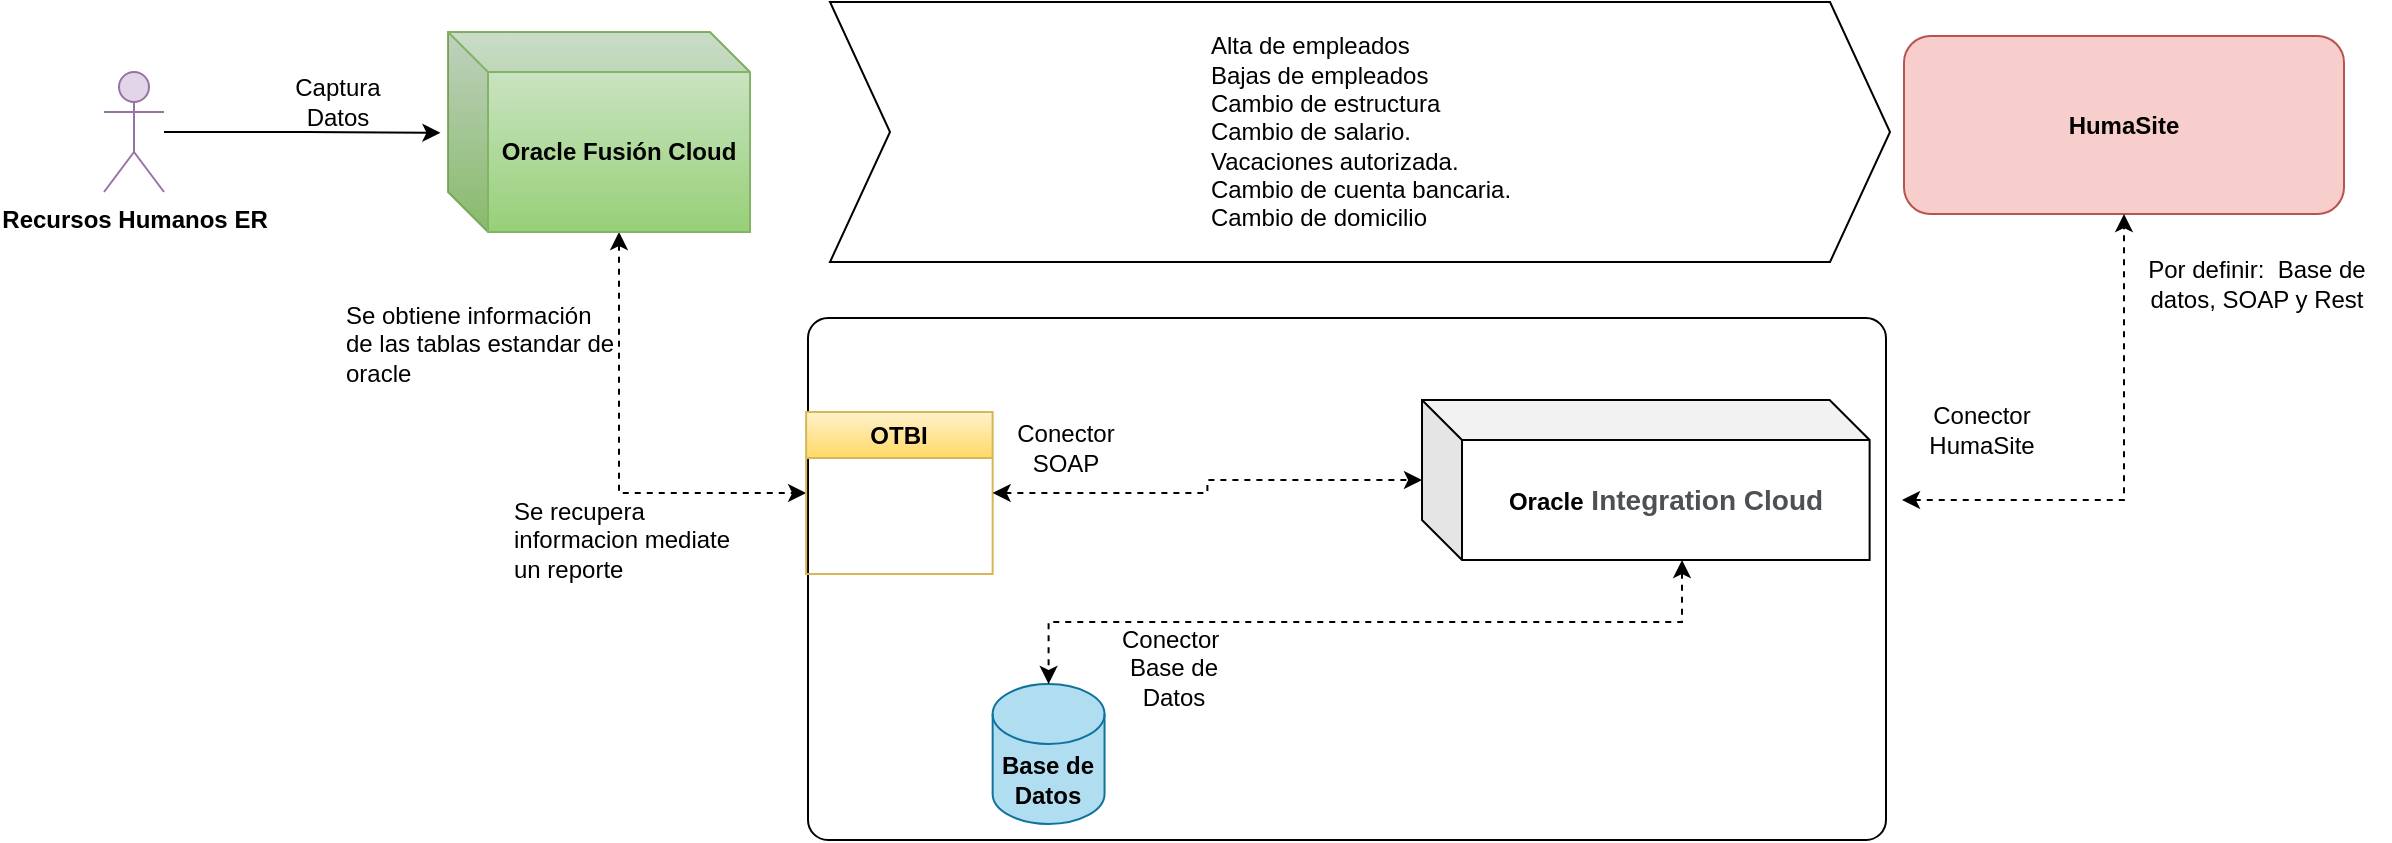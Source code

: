 <mxfile version="21.7.5" type="device">
  <diagram name="Página-1" id="uG5tMilN7LFkuxMN_r8T">
    <mxGraphModel dx="1514" dy="709" grid="0" gridSize="10" guides="1" tooltips="1" connect="1" arrows="1" fold="1" page="0" pageScale="1" pageWidth="827" pageHeight="1169" math="0" shadow="0">
      <root>
        <mxCell id="0" />
        <mxCell id="1" parent="0" />
        <mxCell id="FZJH282Gg7XwZCHIuKwA-9" value="&lt;b&gt;HumaSite&lt;/b&gt;" style="rounded=1;whiteSpace=wrap;html=1;fillColor=#f8cecc;strokeColor=#b85450;" parent="1" vertex="1">
          <mxGeometry x="842" y="82" width="220" height="89" as="geometry" />
        </mxCell>
        <mxCell id="FZJH282Gg7XwZCHIuKwA-13" style="edgeStyle=orthogonalEdgeStyle;rounded=0;orthogonalLoop=1;jettySize=auto;html=1;entryX=0;entryY=0.5;entryDx=0;entryDy=0;startArrow=classic;startFill=1;exitX=0;exitY=0;exitDx=85.5;exitDy=100;exitPerimeter=0;dashed=1;" parent="1" source="FZJH282Gg7XwZCHIuKwA-12" target="FZJH282Gg7XwZCHIuKwA-11" edge="1">
          <mxGeometry relative="1" as="geometry" />
        </mxCell>
        <mxCell id="FZJH282Gg7XwZCHIuKwA-12" value="&lt;b&gt;Oracle Fusión Cloud&lt;/b&gt;" style="shape=cube;whiteSpace=wrap;html=1;boundedLbl=1;backgroundOutline=1;darkOpacity=0.05;darkOpacity2=0.1;fillColor=#d5e8d4;gradientColor=#97d077;strokeColor=#82b366;" parent="1" vertex="1">
          <mxGeometry x="114" y="80" width="151" height="100" as="geometry" />
        </mxCell>
        <mxCell id="FZJH282Gg7XwZCHIuKwA-17" style="edgeStyle=orthogonalEdgeStyle;rounded=0;orthogonalLoop=1;jettySize=auto;html=1;entryX=-0.025;entryY=0.504;entryDx=0;entryDy=0;entryPerimeter=0;" parent="1" source="FZJH282Gg7XwZCHIuKwA-14" target="FZJH282Gg7XwZCHIuKwA-12" edge="1">
          <mxGeometry relative="1" as="geometry" />
        </mxCell>
        <mxCell id="FZJH282Gg7XwZCHIuKwA-14" value="&lt;b&gt;Recursos Humanos ER&lt;/b&gt;" style="shape=umlActor;verticalLabelPosition=bottom;verticalAlign=top;html=1;outlineConnect=0;fillColor=#e1d5e7;strokeColor=#9673a6;" parent="1" vertex="1">
          <mxGeometry x="-58" y="100" width="30" height="60" as="geometry" />
        </mxCell>
        <mxCell id="FZJH282Gg7XwZCHIuKwA-22" style="edgeStyle=orthogonalEdgeStyle;rounded=0;orthogonalLoop=1;jettySize=auto;html=1;exitX=0;exitY=0;exitDx=240.0;exitDy=50;exitPerimeter=0;startArrow=classic;startFill=1;dashed=1;" parent="1" source="FZJH282Gg7XwZCHIuKwA-18" target="FZJH282Gg7XwZCHIuKwA-9" edge="1">
          <mxGeometry relative="1" as="geometry" />
        </mxCell>
        <mxCell id="FZJH282Gg7XwZCHIuKwA-24" value="Conector HumaSite" style="text;html=1;strokeColor=none;fillColor=none;align=center;verticalAlign=middle;whiteSpace=wrap;rounded=0;" parent="1" vertex="1">
          <mxGeometry x="840" y="264" width="82" height="30" as="geometry" />
        </mxCell>
        <mxCell id="FZJH282Gg7XwZCHIuKwA-25" value="Por definir:&amp;nbsp; Base de datos, SOAP y Rest" style="text;html=1;strokeColor=none;fillColor=none;align=center;verticalAlign=middle;whiteSpace=wrap;rounded=0;" parent="1" vertex="1">
          <mxGeometry x="952" y="191" width="133" height="30" as="geometry" />
        </mxCell>
        <mxCell id="7wV7q5JgV0tlsfypSZym-2" value="&lt;div style=&quot;text-align: justify;&quot;&gt;&lt;span style=&quot;background-color: initial;&quot;&gt;Alta de empleados&lt;/span&gt;&lt;/div&gt;&lt;div style=&quot;text-align: justify;&quot;&gt;Bajas de empleados&lt;/div&gt;&lt;div style=&quot;text-align: justify;&quot;&gt;Cambio de estructura&amp;nbsp;&lt;/div&gt;&lt;div style=&quot;text-align: justify;&quot;&gt;Cambio de salario.&lt;/div&gt;&lt;div style=&quot;text-align: justify;&quot;&gt;Vacaciones autorizada.&lt;/div&gt;&lt;div style=&quot;text-align: justify;&quot;&gt;Cambio de cuenta bancaria.&lt;/div&gt;&lt;span style=&quot;background-color: initial;&quot;&gt;&lt;div style=&quot;text-align: justify;&quot;&gt;&lt;span style=&quot;background-color: initial;&quot;&gt;Cambio de domicilio&lt;/span&gt;&lt;span style=&quot;background-color: initial;&quot;&gt;&amp;nbsp;&lt;/span&gt;&lt;/div&gt;&lt;/span&gt;" style="html=1;shadow=0;dashed=0;align=center;verticalAlign=middle;shape=mxgraph.arrows2.arrow;dy=0;dx=30;notch=30;" parent="1" vertex="1">
          <mxGeometry x="305" y="65" width="530" height="130" as="geometry" />
        </mxCell>
        <mxCell id="7wV7q5JgV0tlsfypSZym-6" value="Captura Datos" style="text;html=1;strokeColor=none;fillColor=none;align=center;verticalAlign=middle;whiteSpace=wrap;rounded=0;" parent="1" vertex="1">
          <mxGeometry x="29" y="100" width="60" height="30" as="geometry" />
        </mxCell>
        <mxCell id="7wV7q5JgV0tlsfypSZym-8" value="Se obtiene información de las tablas estandar de oracle" style="text;html=1;strokeColor=none;fillColor=none;align=left;verticalAlign=middle;whiteSpace=wrap;rounded=0;" parent="1" vertex="1">
          <mxGeometry x="61" y="221" width="139" height="30" as="geometry" />
        </mxCell>
        <mxCell id="7wV7q5JgV0tlsfypSZym-9" value="Se recupera informacion mediate un reporte" style="text;html=1;strokeColor=none;fillColor=none;align=left;verticalAlign=middle;whiteSpace=wrap;rounded=0;" parent="1" vertex="1">
          <mxGeometry x="145" y="319" width="123" height="30" as="geometry" />
        </mxCell>
        <mxCell id="x211RqHqaSvNVGqTZoPD-1" value="" style="points=[[0.25,0,0],[0.5,0,0],[0.75,0,0],[1,0.25,0],[1,0.5,0],[1,0.75,0],[0.75,1,0],[0.5,1,0],[0.25,1,0],[0,0.75,0],[0,0.5,0],[0,0.25,0]];shape=mxgraph.bpmn.task;whiteSpace=wrap;rectStyle=rounded;size=10;html=1;container=1;expand=0;collapsible=0;taskMarker=abstract;" vertex="1" parent="1">
          <mxGeometry x="294" y="223" width="539" height="261" as="geometry" />
        </mxCell>
        <mxCell id="FZJH282Gg7XwZCHIuKwA-7" value="&lt;b&gt;Base de Datos&lt;/b&gt;" style="shape=cylinder3;whiteSpace=wrap;html=1;boundedLbl=1;backgroundOutline=1;size=15;fillColor=#b1ddf0;strokeColor=#10739e;" parent="x211RqHqaSvNVGqTZoPD-1" vertex="1">
          <mxGeometry x="92.32" y="183" width="55.952" height="70" as="geometry" />
        </mxCell>
        <mxCell id="FZJH282Gg7XwZCHIuKwA-11" value="OTBI" style="swimlane;whiteSpace=wrap;html=1;fillColor=#fff2cc;gradientColor=#ffd966;strokeColor=#d6b656;startSize=23;" parent="x211RqHqaSvNVGqTZoPD-1" vertex="1">
          <mxGeometry x="-0.933" y="47" width="93.253" height="81" as="geometry" />
        </mxCell>
        <mxCell id="FZJH282Gg7XwZCHIuKwA-21" style="edgeStyle=orthogonalEdgeStyle;rounded=0;orthogonalLoop=1;jettySize=auto;html=1;exitX=0;exitY=0;exitDx=130;exitDy=80;exitPerimeter=0;entryX=0.5;entryY=0;entryDx=0;entryDy=0;entryPerimeter=0;startArrow=classic;startFill=1;dashed=1;" parent="x211RqHqaSvNVGqTZoPD-1" source="FZJH282Gg7XwZCHIuKwA-18" target="FZJH282Gg7XwZCHIuKwA-7" edge="1">
          <mxGeometry relative="1" as="geometry" />
        </mxCell>
        <mxCell id="FZJH282Gg7XwZCHIuKwA-18" value="&lt;b&gt;Oracle&lt;span style=&quot;color: rgb(77, 81, 86); font-family: arial, sans-serif; font-size: 14px; text-align: left;&quot;&gt;&amp;nbsp;Integration Cloud&lt;/span&gt;&lt;/b&gt;" style="shape=cube;whiteSpace=wrap;html=1;boundedLbl=1;backgroundOutline=1;darkOpacity=0.05;darkOpacity2=0.1;" parent="x211RqHqaSvNVGqTZoPD-1" vertex="1">
          <mxGeometry x="307.004" y="41" width="223.806" height="80" as="geometry" />
        </mxCell>
        <mxCell id="FZJH282Gg7XwZCHIuKwA-19" style="edgeStyle=orthogonalEdgeStyle;rounded=0;orthogonalLoop=1;jettySize=auto;html=1;startArrow=classic;startFill=1;dashed=1;" parent="x211RqHqaSvNVGqTZoPD-1" source="FZJH282Gg7XwZCHIuKwA-11" target="FZJH282Gg7XwZCHIuKwA-18" edge="1">
          <mxGeometry relative="1" as="geometry" />
        </mxCell>
        <mxCell id="FZJH282Gg7XwZCHIuKwA-20" value="Conector SOAP" style="text;html=1;strokeColor=none;fillColor=none;align=center;verticalAlign=middle;whiteSpace=wrap;rounded=0;" parent="x211RqHqaSvNVGqTZoPD-1" vertex="1">
          <mxGeometry x="100.713" y="50" width="55.952" height="30" as="geometry" />
        </mxCell>
        <mxCell id="FZJH282Gg7XwZCHIuKwA-23" value="Conector&amp;nbsp; Base de Datos" style="text;html=1;strokeColor=none;fillColor=none;align=center;verticalAlign=middle;whiteSpace=wrap;rounded=0;" parent="x211RqHqaSvNVGqTZoPD-1" vertex="1">
          <mxGeometry x="144.542" y="160" width="76.467" height="30" as="geometry" />
        </mxCell>
      </root>
    </mxGraphModel>
  </diagram>
</mxfile>
